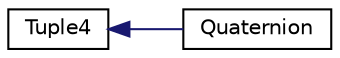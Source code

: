 digraph "Graphical Class Hierarchy"
{
  edge [fontname="Helvetica",fontsize="10",labelfontname="Helvetica",labelfontsize="10"];
  node [fontname="Helvetica",fontsize="10",shape=record];
  rankdir="LR";
  Node1 [label="Tuple4",height=0.2,width=0.4,color="black", fillcolor="white", style="filled",URL="$class_tuple4.html"];
  Node1 -> Node2 [dir="back",color="midnightblue",fontsize="10",style="solid",fontname="Helvetica"];
  Node2 [label="Quaternion",height=0.2,width=0.4,color="black", fillcolor="white", style="filled",URL="$class_quaternion.html"];
}
